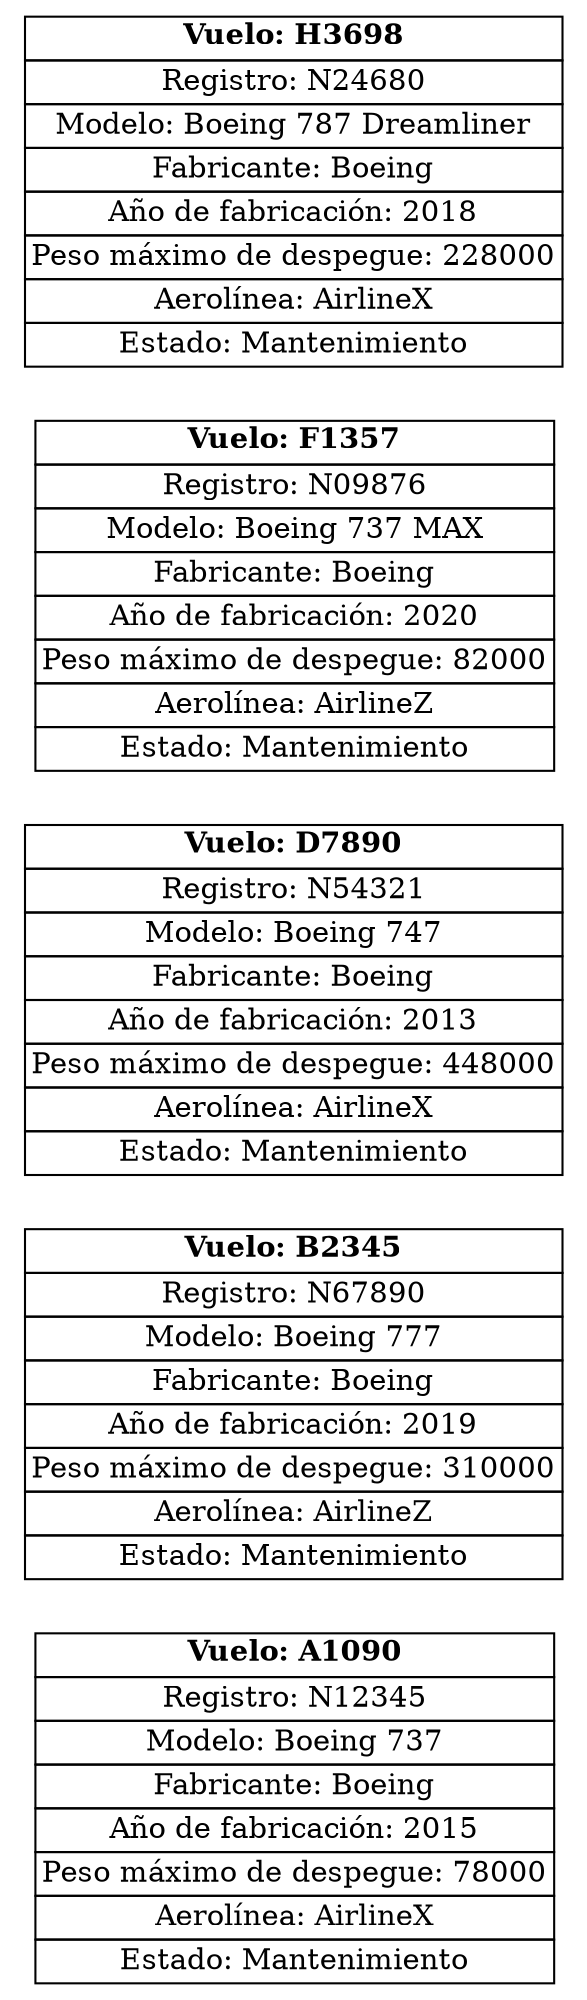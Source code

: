digraph AvionesMantenimiento {
rankdir=LR;
node [shape=plaintext];
nodeN12345 [label=<
<table border="0" cellborder="1" cellspacing="0">
<tr><td align="center"><b>Vuelo: A1090</b></td></tr>
<tr><td>Registro: N12345</td></tr>
<tr><td>Modelo: Boeing 737</td></tr>
<tr><td>Fabricante: Boeing</td></tr>
<tr><td>Año de fabricación: 2015</td></tr>
<tr><td>Peso máximo de despegue: 78000</td></tr>
<tr><td>Aerolínea: AirlineX</td></tr>
<tr><td>Estado: Mantenimiento</td></tr>
</table>
>];
nodeN67890 [label=<
<table border="0" cellborder="1" cellspacing="0">
<tr><td align="center"><b>Vuelo: B2345</b></td></tr>
<tr><td>Registro: N67890</td></tr>
<tr><td>Modelo: Boeing 777</td></tr>
<tr><td>Fabricante: Boeing</td></tr>
<tr><td>Año de fabricación: 2019</td></tr>
<tr><td>Peso máximo de despegue: 310000</td></tr>
<tr><td>Aerolínea: AirlineZ</td></tr>
<tr><td>Estado: Mantenimiento</td></tr>
</table>
>];
nodeN54321 [label=<
<table border="0" cellborder="1" cellspacing="0">
<tr><td align="center"><b>Vuelo: D7890</b></td></tr>
<tr><td>Registro: N54321</td></tr>
<tr><td>Modelo: Boeing 747</td></tr>
<tr><td>Fabricante: Boeing</td></tr>
<tr><td>Año de fabricación: 2013</td></tr>
<tr><td>Peso máximo de despegue: 448000</td></tr>
<tr><td>Aerolínea: AirlineX</td></tr>
<tr><td>Estado: Mantenimiento</td></tr>
</table>
>];
nodeN09876 [label=<
<table border="0" cellborder="1" cellspacing="0">
<tr><td align="center"><b>Vuelo: F1357</b></td></tr>
<tr><td>Registro: N09876</td></tr>
<tr><td>Modelo: Boeing 737 MAX</td></tr>
<tr><td>Fabricante: Boeing</td></tr>
<tr><td>Año de fabricación: 2020</td></tr>
<tr><td>Peso máximo de despegue: 82000</td></tr>
<tr><td>Aerolínea: AirlineZ</td></tr>
<tr><td>Estado: Mantenimiento</td></tr>
</table>
>];
nodeN24680 [label=<
<table border="0" cellborder="1" cellspacing="0">
<tr><td align="center"><b>Vuelo: H3698</b></td></tr>
<tr><td>Registro: N24680</td></tr>
<tr><td>Modelo: Boeing 787 Dreamliner</td></tr>
<tr><td>Fabricante: Boeing</td></tr>
<tr><td>Año de fabricación: 2018</td></tr>
<tr><td>Peso máximo de despegue: 228000</td></tr>
<tr><td>Aerolínea: AirlineX</td></tr>
<tr><td>Estado: Mantenimiento</td></tr>
</table>
>];
}
